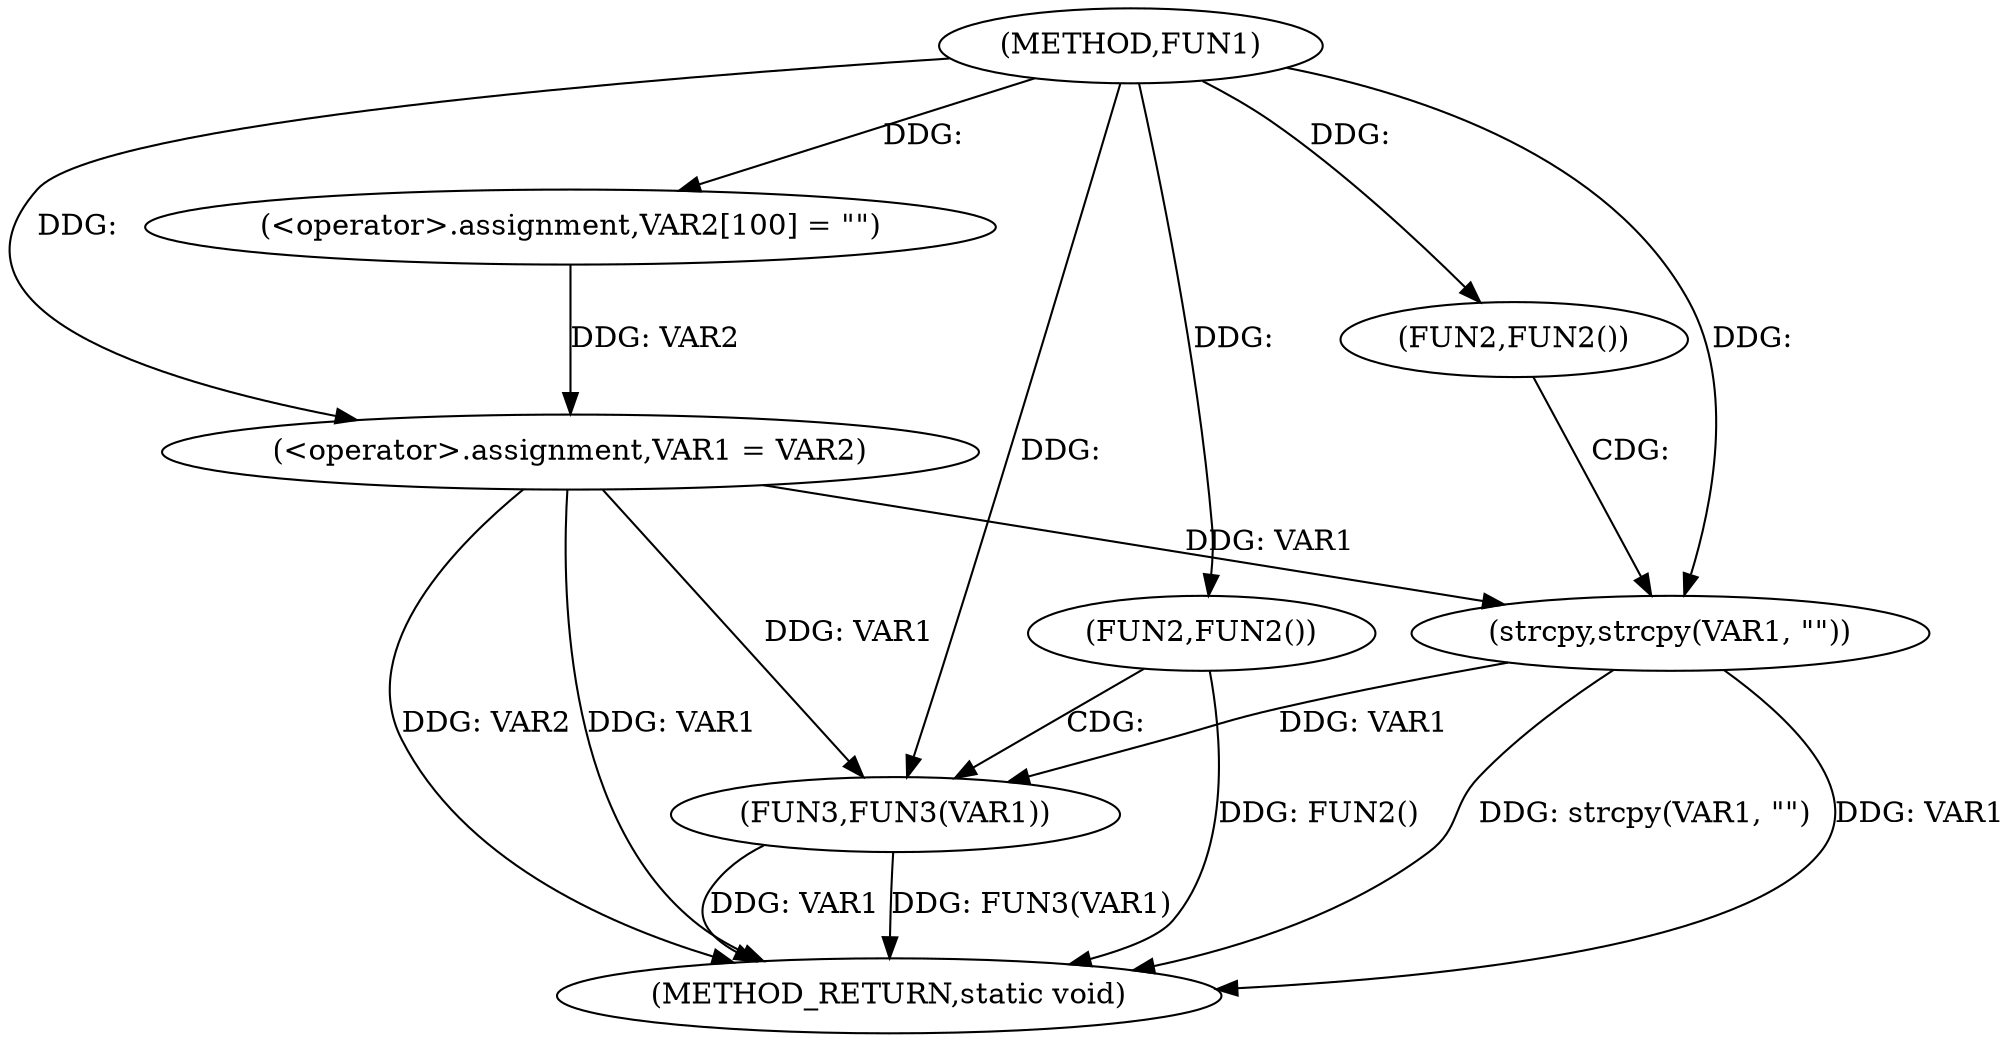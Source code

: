 digraph FUN1 {  
"1000100" [label = "(METHOD,FUN1)" ]
"1000121" [label = "(METHOD_RETURN,static void)" ]
"1000104" [label = "(<operator>.assignment,VAR2[100] = \"\")" ]
"1000107" [label = "(<operator>.assignment,VAR1 = VAR2)" ]
"1000111" [label = "(FUN2,FUN2())" ]
"1000113" [label = "(strcpy,strcpy(VAR1, \"\"))" ]
"1000117" [label = "(FUN2,FUN2())" ]
"1000119" [label = "(FUN3,FUN3(VAR1))" ]
  "1000117" -> "1000121"  [ label = "DDG: FUN2()"] 
  "1000107" -> "1000121"  [ label = "DDG: VAR1"] 
  "1000113" -> "1000121"  [ label = "DDG: VAR1"] 
  "1000119" -> "1000121"  [ label = "DDG: FUN3(VAR1)"] 
  "1000107" -> "1000121"  [ label = "DDG: VAR2"] 
  "1000113" -> "1000121"  [ label = "DDG: strcpy(VAR1, \"\")"] 
  "1000119" -> "1000121"  [ label = "DDG: VAR1"] 
  "1000100" -> "1000104"  [ label = "DDG: "] 
  "1000104" -> "1000107"  [ label = "DDG: VAR2"] 
  "1000100" -> "1000107"  [ label = "DDG: "] 
  "1000100" -> "1000111"  [ label = "DDG: "] 
  "1000107" -> "1000113"  [ label = "DDG: VAR1"] 
  "1000100" -> "1000113"  [ label = "DDG: "] 
  "1000100" -> "1000117"  [ label = "DDG: "] 
  "1000107" -> "1000119"  [ label = "DDG: VAR1"] 
  "1000113" -> "1000119"  [ label = "DDG: VAR1"] 
  "1000100" -> "1000119"  [ label = "DDG: "] 
  "1000111" -> "1000113"  [ label = "CDG: "] 
  "1000117" -> "1000119"  [ label = "CDG: "] 
}
